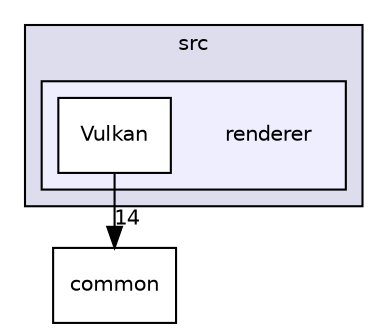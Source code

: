 digraph "src/renderer" {
  compound=true
  node [ fontsize="10", fontname="Helvetica"];
  edge [ labelfontsize="10", labelfontname="Helvetica"];
  subgraph clusterdir_68267d1309a1af8e8297ef4c3efbcdba {
    graph [ bgcolor="#ddddee", pencolor="black", label="src" fontname="Helvetica", fontsize="10", URL="dir_68267d1309a1af8e8297ef4c3efbcdba.html"]
  subgraph clusterdir_7bc5e25958a2fb25a8561f3aa0def6c5 {
    graph [ bgcolor="#eeeeff", pencolor="black", label="" URL="dir_7bc5e25958a2fb25a8561f3aa0def6c5.html"];
    dir_7bc5e25958a2fb25a8561f3aa0def6c5 [shape=plaintext label="renderer"];
    dir_233c64a05d4bac62e9012e4d653201ea [shape=box label="Vulkan" color="black" fillcolor="white" style="filled" URL="dir_233c64a05d4bac62e9012e4d653201ea.html"];
  }
  }
  dir_fdedb0aba14d44ce9d99bc100e026e6a [shape=box label="common" URL="dir_fdedb0aba14d44ce9d99bc100e026e6a.html"];
  dir_233c64a05d4bac62e9012e4d653201ea->dir_fdedb0aba14d44ce9d99bc100e026e6a [headlabel="14", labeldistance=1.5 headhref="dir_000007_000001.html"];
}
